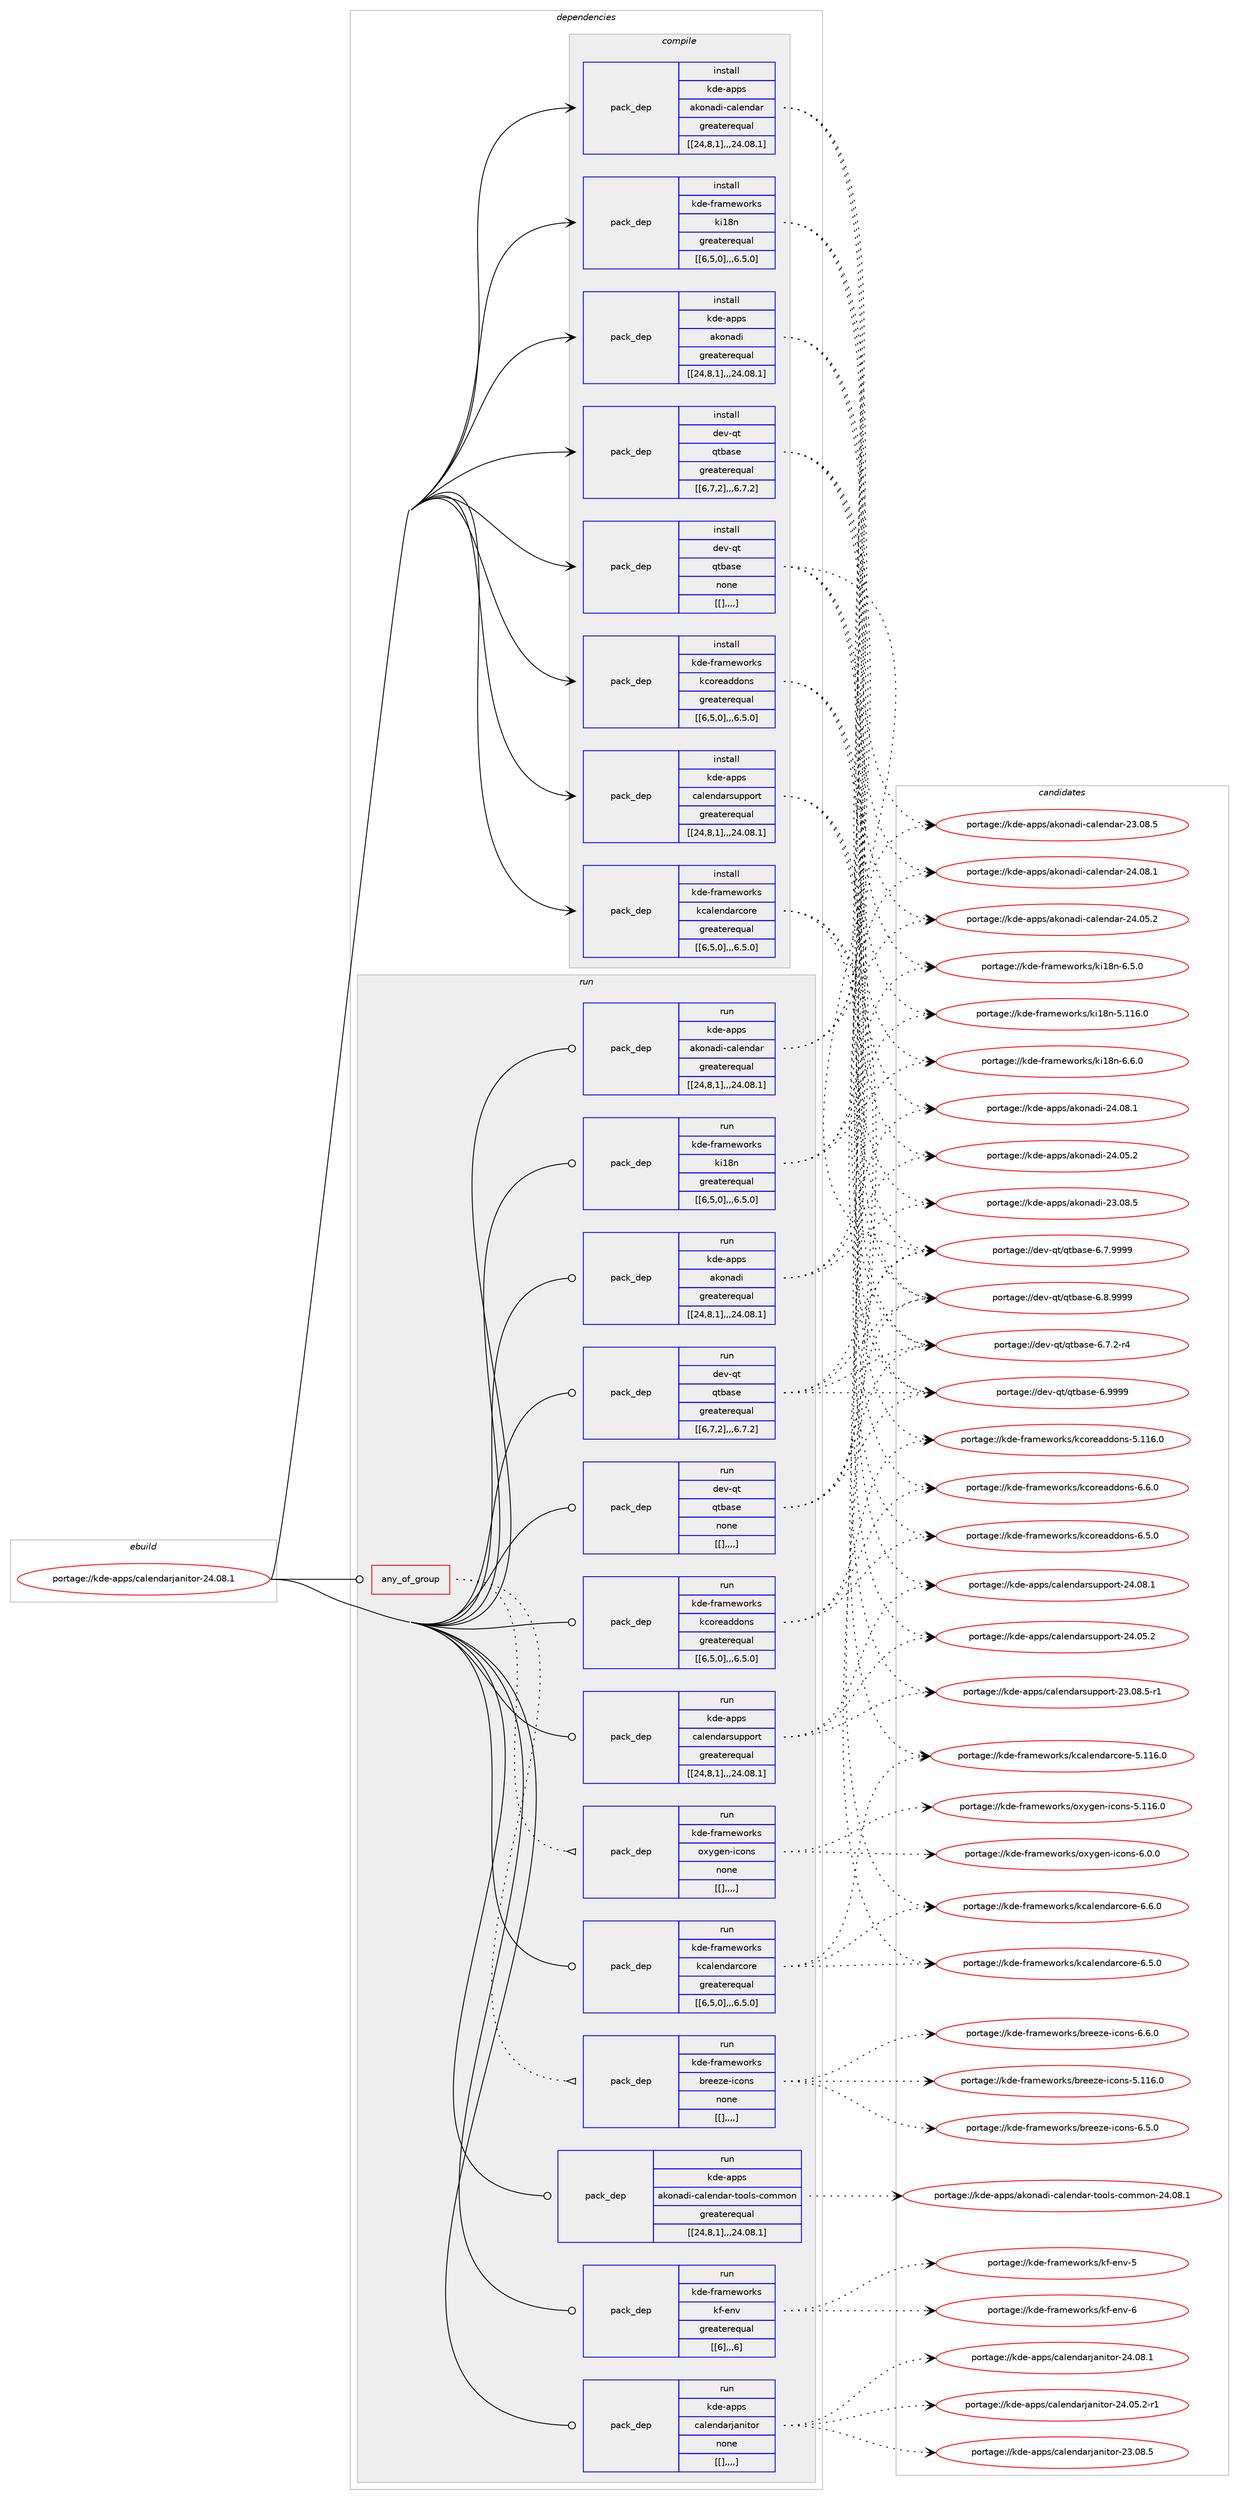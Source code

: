 digraph prolog {

# *************
# Graph options
# *************

newrank=true;
concentrate=true;
compound=true;
graph [rankdir=LR,fontname=Helvetica,fontsize=10,ranksep=1.5];#, ranksep=2.5, nodesep=0.2];
edge  [arrowhead=vee];
node  [fontname=Helvetica,fontsize=10];

# **********
# The ebuild
# **********

subgraph cluster_leftcol {
color=gray;
label=<<i>ebuild</i>>;
id [label="portage://kde-apps/calendarjanitor-24.08.1", color=red, width=4, href="../kde-apps/calendarjanitor-24.08.1.svg"];
}

# ****************
# The dependencies
# ****************

subgraph cluster_midcol {
color=gray;
label=<<i>dependencies</i>>;
subgraph cluster_compile {
fillcolor="#eeeeee";
style=filled;
label=<<i>compile</i>>;
subgraph pack181491 {
dependency251925 [label=<<TABLE BORDER="0" CELLBORDER="1" CELLSPACING="0" CELLPADDING="4" WIDTH="220"><TR><TD ROWSPAN="6" CELLPADDING="30">pack_dep</TD></TR><TR><TD WIDTH="110">install</TD></TR><TR><TD>dev-qt</TD></TR><TR><TD>qtbase</TD></TR><TR><TD>greaterequal</TD></TR><TR><TD>[[6,7,2],,,6.7.2]</TD></TR></TABLE>>, shape=none, color=blue];
}
id:e -> dependency251925:w [weight=20,style="solid",arrowhead="vee"];
subgraph pack181492 {
dependency251926 [label=<<TABLE BORDER="0" CELLBORDER="1" CELLSPACING="0" CELLPADDING="4" WIDTH="220"><TR><TD ROWSPAN="6" CELLPADDING="30">pack_dep</TD></TR><TR><TD WIDTH="110">install</TD></TR><TR><TD>dev-qt</TD></TR><TR><TD>qtbase</TD></TR><TR><TD>none</TD></TR><TR><TD>[[],,,,]</TD></TR></TABLE>>, shape=none, color=blue];
}
id:e -> dependency251926:w [weight=20,style="solid",arrowhead="vee"];
subgraph pack181493 {
dependency251927 [label=<<TABLE BORDER="0" CELLBORDER="1" CELLSPACING="0" CELLPADDING="4" WIDTH="220"><TR><TD ROWSPAN="6" CELLPADDING="30">pack_dep</TD></TR><TR><TD WIDTH="110">install</TD></TR><TR><TD>kde-apps</TD></TR><TR><TD>akonadi</TD></TR><TR><TD>greaterequal</TD></TR><TR><TD>[[24,8,1],,,24.08.1]</TD></TR></TABLE>>, shape=none, color=blue];
}
id:e -> dependency251927:w [weight=20,style="solid",arrowhead="vee"];
subgraph pack181494 {
dependency251928 [label=<<TABLE BORDER="0" CELLBORDER="1" CELLSPACING="0" CELLPADDING="4" WIDTH="220"><TR><TD ROWSPAN="6" CELLPADDING="30">pack_dep</TD></TR><TR><TD WIDTH="110">install</TD></TR><TR><TD>kde-apps</TD></TR><TR><TD>akonadi-calendar</TD></TR><TR><TD>greaterequal</TD></TR><TR><TD>[[24,8,1],,,24.08.1]</TD></TR></TABLE>>, shape=none, color=blue];
}
id:e -> dependency251928:w [weight=20,style="solid",arrowhead="vee"];
subgraph pack181495 {
dependency251929 [label=<<TABLE BORDER="0" CELLBORDER="1" CELLSPACING="0" CELLPADDING="4" WIDTH="220"><TR><TD ROWSPAN="6" CELLPADDING="30">pack_dep</TD></TR><TR><TD WIDTH="110">install</TD></TR><TR><TD>kde-apps</TD></TR><TR><TD>calendarsupport</TD></TR><TR><TD>greaterequal</TD></TR><TR><TD>[[24,8,1],,,24.08.1]</TD></TR></TABLE>>, shape=none, color=blue];
}
id:e -> dependency251929:w [weight=20,style="solid",arrowhead="vee"];
subgraph pack181496 {
dependency251930 [label=<<TABLE BORDER="0" CELLBORDER="1" CELLSPACING="0" CELLPADDING="4" WIDTH="220"><TR><TD ROWSPAN="6" CELLPADDING="30">pack_dep</TD></TR><TR><TD WIDTH="110">install</TD></TR><TR><TD>kde-frameworks</TD></TR><TR><TD>kcalendarcore</TD></TR><TR><TD>greaterequal</TD></TR><TR><TD>[[6,5,0],,,6.5.0]</TD></TR></TABLE>>, shape=none, color=blue];
}
id:e -> dependency251930:w [weight=20,style="solid",arrowhead="vee"];
subgraph pack181497 {
dependency251931 [label=<<TABLE BORDER="0" CELLBORDER="1" CELLSPACING="0" CELLPADDING="4" WIDTH="220"><TR><TD ROWSPAN="6" CELLPADDING="30">pack_dep</TD></TR><TR><TD WIDTH="110">install</TD></TR><TR><TD>kde-frameworks</TD></TR><TR><TD>kcoreaddons</TD></TR><TR><TD>greaterequal</TD></TR><TR><TD>[[6,5,0],,,6.5.0]</TD></TR></TABLE>>, shape=none, color=blue];
}
id:e -> dependency251931:w [weight=20,style="solid",arrowhead="vee"];
subgraph pack181498 {
dependency251932 [label=<<TABLE BORDER="0" CELLBORDER="1" CELLSPACING="0" CELLPADDING="4" WIDTH="220"><TR><TD ROWSPAN="6" CELLPADDING="30">pack_dep</TD></TR><TR><TD WIDTH="110">install</TD></TR><TR><TD>kde-frameworks</TD></TR><TR><TD>ki18n</TD></TR><TR><TD>greaterequal</TD></TR><TR><TD>[[6,5,0],,,6.5.0]</TD></TR></TABLE>>, shape=none, color=blue];
}
id:e -> dependency251932:w [weight=20,style="solid",arrowhead="vee"];
}
subgraph cluster_compileandrun {
fillcolor="#eeeeee";
style=filled;
label=<<i>compile and run</i>>;
}
subgraph cluster_run {
fillcolor="#eeeeee";
style=filled;
label=<<i>run</i>>;
subgraph any1464 {
dependency251933 [label=<<TABLE BORDER="0" CELLBORDER="1" CELLSPACING="0" CELLPADDING="4"><TR><TD CELLPADDING="10">any_of_group</TD></TR></TABLE>>, shape=none, color=red];subgraph pack181499 {
dependency251934 [label=<<TABLE BORDER="0" CELLBORDER="1" CELLSPACING="0" CELLPADDING="4" WIDTH="220"><TR><TD ROWSPAN="6" CELLPADDING="30">pack_dep</TD></TR><TR><TD WIDTH="110">run</TD></TR><TR><TD>kde-frameworks</TD></TR><TR><TD>breeze-icons</TD></TR><TR><TD>none</TD></TR><TR><TD>[[],,,,]</TD></TR></TABLE>>, shape=none, color=blue];
}
dependency251933:e -> dependency251934:w [weight=20,style="dotted",arrowhead="oinv"];
subgraph pack181500 {
dependency251935 [label=<<TABLE BORDER="0" CELLBORDER="1" CELLSPACING="0" CELLPADDING="4" WIDTH="220"><TR><TD ROWSPAN="6" CELLPADDING="30">pack_dep</TD></TR><TR><TD WIDTH="110">run</TD></TR><TR><TD>kde-frameworks</TD></TR><TR><TD>oxygen-icons</TD></TR><TR><TD>none</TD></TR><TR><TD>[[],,,,]</TD></TR></TABLE>>, shape=none, color=blue];
}
dependency251933:e -> dependency251935:w [weight=20,style="dotted",arrowhead="oinv"];
}
id:e -> dependency251933:w [weight=20,style="solid",arrowhead="odot"];
subgraph pack181501 {
dependency251936 [label=<<TABLE BORDER="0" CELLBORDER="1" CELLSPACING="0" CELLPADDING="4" WIDTH="220"><TR><TD ROWSPAN="6" CELLPADDING="30">pack_dep</TD></TR><TR><TD WIDTH="110">run</TD></TR><TR><TD>dev-qt</TD></TR><TR><TD>qtbase</TD></TR><TR><TD>greaterequal</TD></TR><TR><TD>[[6,7,2],,,6.7.2]</TD></TR></TABLE>>, shape=none, color=blue];
}
id:e -> dependency251936:w [weight=20,style="solid",arrowhead="odot"];
subgraph pack181502 {
dependency251937 [label=<<TABLE BORDER="0" CELLBORDER="1" CELLSPACING="0" CELLPADDING="4" WIDTH="220"><TR><TD ROWSPAN="6" CELLPADDING="30">pack_dep</TD></TR><TR><TD WIDTH="110">run</TD></TR><TR><TD>dev-qt</TD></TR><TR><TD>qtbase</TD></TR><TR><TD>none</TD></TR><TR><TD>[[],,,,]</TD></TR></TABLE>>, shape=none, color=blue];
}
id:e -> dependency251937:w [weight=20,style="solid",arrowhead="odot"];
subgraph pack181503 {
dependency251938 [label=<<TABLE BORDER="0" CELLBORDER="1" CELLSPACING="0" CELLPADDING="4" WIDTH="220"><TR><TD ROWSPAN="6" CELLPADDING="30">pack_dep</TD></TR><TR><TD WIDTH="110">run</TD></TR><TR><TD>kde-apps</TD></TR><TR><TD>akonadi</TD></TR><TR><TD>greaterequal</TD></TR><TR><TD>[[24,8,1],,,24.08.1]</TD></TR></TABLE>>, shape=none, color=blue];
}
id:e -> dependency251938:w [weight=20,style="solid",arrowhead="odot"];
subgraph pack181504 {
dependency251939 [label=<<TABLE BORDER="0" CELLBORDER="1" CELLSPACING="0" CELLPADDING="4" WIDTH="220"><TR><TD ROWSPAN="6" CELLPADDING="30">pack_dep</TD></TR><TR><TD WIDTH="110">run</TD></TR><TR><TD>kde-apps</TD></TR><TR><TD>akonadi-calendar</TD></TR><TR><TD>greaterequal</TD></TR><TR><TD>[[24,8,1],,,24.08.1]</TD></TR></TABLE>>, shape=none, color=blue];
}
id:e -> dependency251939:w [weight=20,style="solid",arrowhead="odot"];
subgraph pack181505 {
dependency251940 [label=<<TABLE BORDER="0" CELLBORDER="1" CELLSPACING="0" CELLPADDING="4" WIDTH="220"><TR><TD ROWSPAN="6" CELLPADDING="30">pack_dep</TD></TR><TR><TD WIDTH="110">run</TD></TR><TR><TD>kde-apps</TD></TR><TR><TD>akonadi-calendar-tools-common</TD></TR><TR><TD>greaterequal</TD></TR><TR><TD>[[24,8,1],,,24.08.1]</TD></TR></TABLE>>, shape=none, color=blue];
}
id:e -> dependency251940:w [weight=20,style="solid",arrowhead="odot"];
subgraph pack181506 {
dependency251941 [label=<<TABLE BORDER="0" CELLBORDER="1" CELLSPACING="0" CELLPADDING="4" WIDTH="220"><TR><TD ROWSPAN="6" CELLPADDING="30">pack_dep</TD></TR><TR><TD WIDTH="110">run</TD></TR><TR><TD>kde-apps</TD></TR><TR><TD>calendarsupport</TD></TR><TR><TD>greaterequal</TD></TR><TR><TD>[[24,8,1],,,24.08.1]</TD></TR></TABLE>>, shape=none, color=blue];
}
id:e -> dependency251941:w [weight=20,style="solid",arrowhead="odot"];
subgraph pack181507 {
dependency251942 [label=<<TABLE BORDER="0" CELLBORDER="1" CELLSPACING="0" CELLPADDING="4" WIDTH="220"><TR><TD ROWSPAN="6" CELLPADDING="30">pack_dep</TD></TR><TR><TD WIDTH="110">run</TD></TR><TR><TD>kde-frameworks</TD></TR><TR><TD>kcalendarcore</TD></TR><TR><TD>greaterequal</TD></TR><TR><TD>[[6,5,0],,,6.5.0]</TD></TR></TABLE>>, shape=none, color=blue];
}
id:e -> dependency251942:w [weight=20,style="solid",arrowhead="odot"];
subgraph pack181508 {
dependency251943 [label=<<TABLE BORDER="0" CELLBORDER="1" CELLSPACING="0" CELLPADDING="4" WIDTH="220"><TR><TD ROWSPAN="6" CELLPADDING="30">pack_dep</TD></TR><TR><TD WIDTH="110">run</TD></TR><TR><TD>kde-frameworks</TD></TR><TR><TD>kcoreaddons</TD></TR><TR><TD>greaterequal</TD></TR><TR><TD>[[6,5,0],,,6.5.0]</TD></TR></TABLE>>, shape=none, color=blue];
}
id:e -> dependency251943:w [weight=20,style="solid",arrowhead="odot"];
subgraph pack181509 {
dependency251944 [label=<<TABLE BORDER="0" CELLBORDER="1" CELLSPACING="0" CELLPADDING="4" WIDTH="220"><TR><TD ROWSPAN="6" CELLPADDING="30">pack_dep</TD></TR><TR><TD WIDTH="110">run</TD></TR><TR><TD>kde-frameworks</TD></TR><TR><TD>kf-env</TD></TR><TR><TD>greaterequal</TD></TR><TR><TD>[[6],,,6]</TD></TR></TABLE>>, shape=none, color=blue];
}
id:e -> dependency251944:w [weight=20,style="solid",arrowhead="odot"];
subgraph pack181510 {
dependency251945 [label=<<TABLE BORDER="0" CELLBORDER="1" CELLSPACING="0" CELLPADDING="4" WIDTH="220"><TR><TD ROWSPAN="6" CELLPADDING="30">pack_dep</TD></TR><TR><TD WIDTH="110">run</TD></TR><TR><TD>kde-frameworks</TD></TR><TR><TD>ki18n</TD></TR><TR><TD>greaterequal</TD></TR><TR><TD>[[6,5,0],,,6.5.0]</TD></TR></TABLE>>, shape=none, color=blue];
}
id:e -> dependency251945:w [weight=20,style="solid",arrowhead="odot"];
subgraph pack181511 {
dependency251946 [label=<<TABLE BORDER="0" CELLBORDER="1" CELLSPACING="0" CELLPADDING="4" WIDTH="220"><TR><TD ROWSPAN="6" CELLPADDING="30">pack_dep</TD></TR><TR><TD WIDTH="110">run</TD></TR><TR><TD>kde-apps</TD></TR><TR><TD>calendarjanitor</TD></TR><TR><TD>none</TD></TR><TR><TD>[[],,,,]</TD></TR></TABLE>>, shape=none, color=blue];
}
id:e -> dependency251946:w [weight=20,style="solid",arrowhead="odot"];
}
}

# **************
# The candidates
# **************

subgraph cluster_choices {
rank=same;
color=gray;
label=<<i>candidates</i>>;

subgraph choice181491 {
color=black;
nodesep=1;
choice1001011184511311647113116989711510145544657575757 [label="portage://dev-qt/qtbase-6.9999", color=red, width=4,href="../dev-qt/qtbase-6.9999.svg"];
choice10010111845113116471131169897115101455446564657575757 [label="portage://dev-qt/qtbase-6.8.9999", color=red, width=4,href="../dev-qt/qtbase-6.8.9999.svg"];
choice10010111845113116471131169897115101455446554657575757 [label="portage://dev-qt/qtbase-6.7.9999", color=red, width=4,href="../dev-qt/qtbase-6.7.9999.svg"];
choice100101118451131164711311698971151014554465546504511452 [label="portage://dev-qt/qtbase-6.7.2-r4", color=red, width=4,href="../dev-qt/qtbase-6.7.2-r4.svg"];
dependency251925:e -> choice1001011184511311647113116989711510145544657575757:w [style=dotted,weight="100"];
dependency251925:e -> choice10010111845113116471131169897115101455446564657575757:w [style=dotted,weight="100"];
dependency251925:e -> choice10010111845113116471131169897115101455446554657575757:w [style=dotted,weight="100"];
dependency251925:e -> choice100101118451131164711311698971151014554465546504511452:w [style=dotted,weight="100"];
}
subgraph choice181492 {
color=black;
nodesep=1;
choice1001011184511311647113116989711510145544657575757 [label="portage://dev-qt/qtbase-6.9999", color=red, width=4,href="../dev-qt/qtbase-6.9999.svg"];
choice10010111845113116471131169897115101455446564657575757 [label="portage://dev-qt/qtbase-6.8.9999", color=red, width=4,href="../dev-qt/qtbase-6.8.9999.svg"];
choice10010111845113116471131169897115101455446554657575757 [label="portage://dev-qt/qtbase-6.7.9999", color=red, width=4,href="../dev-qt/qtbase-6.7.9999.svg"];
choice100101118451131164711311698971151014554465546504511452 [label="portage://dev-qt/qtbase-6.7.2-r4", color=red, width=4,href="../dev-qt/qtbase-6.7.2-r4.svg"];
dependency251926:e -> choice1001011184511311647113116989711510145544657575757:w [style=dotted,weight="100"];
dependency251926:e -> choice10010111845113116471131169897115101455446564657575757:w [style=dotted,weight="100"];
dependency251926:e -> choice10010111845113116471131169897115101455446554657575757:w [style=dotted,weight="100"];
dependency251926:e -> choice100101118451131164711311698971151014554465546504511452:w [style=dotted,weight="100"];
}
subgraph choice181493 {
color=black;
nodesep=1;
choice10710010145971121121154797107111110971001054550524648564649 [label="portage://kde-apps/akonadi-24.08.1", color=red, width=4,href="../kde-apps/akonadi-24.08.1.svg"];
choice10710010145971121121154797107111110971001054550524648534650 [label="portage://kde-apps/akonadi-24.05.2", color=red, width=4,href="../kde-apps/akonadi-24.05.2.svg"];
choice10710010145971121121154797107111110971001054550514648564653 [label="portage://kde-apps/akonadi-23.08.5", color=red, width=4,href="../kde-apps/akonadi-23.08.5.svg"];
dependency251927:e -> choice10710010145971121121154797107111110971001054550524648564649:w [style=dotted,weight="100"];
dependency251927:e -> choice10710010145971121121154797107111110971001054550524648534650:w [style=dotted,weight="100"];
dependency251927:e -> choice10710010145971121121154797107111110971001054550514648564653:w [style=dotted,weight="100"];
}
subgraph choice181494 {
color=black;
nodesep=1;
choice1071001014597112112115479710711111097100105459997108101110100971144550524648564649 [label="portage://kde-apps/akonadi-calendar-24.08.1", color=red, width=4,href="../kde-apps/akonadi-calendar-24.08.1.svg"];
choice1071001014597112112115479710711111097100105459997108101110100971144550524648534650 [label="portage://kde-apps/akonadi-calendar-24.05.2", color=red, width=4,href="../kde-apps/akonadi-calendar-24.05.2.svg"];
choice1071001014597112112115479710711111097100105459997108101110100971144550514648564653 [label="portage://kde-apps/akonadi-calendar-23.08.5", color=red, width=4,href="../kde-apps/akonadi-calendar-23.08.5.svg"];
dependency251928:e -> choice1071001014597112112115479710711111097100105459997108101110100971144550524648564649:w [style=dotted,weight="100"];
dependency251928:e -> choice1071001014597112112115479710711111097100105459997108101110100971144550524648534650:w [style=dotted,weight="100"];
dependency251928:e -> choice1071001014597112112115479710711111097100105459997108101110100971144550514648564653:w [style=dotted,weight="100"];
}
subgraph choice181495 {
color=black;
nodesep=1;
choice1071001014597112112115479997108101110100971141151171121121111141164550524648564649 [label="portage://kde-apps/calendarsupport-24.08.1", color=red, width=4,href="../kde-apps/calendarsupport-24.08.1.svg"];
choice1071001014597112112115479997108101110100971141151171121121111141164550524648534650 [label="portage://kde-apps/calendarsupport-24.05.2", color=red, width=4,href="../kde-apps/calendarsupport-24.05.2.svg"];
choice10710010145971121121154799971081011101009711411511711211211111411645505146485646534511449 [label="portage://kde-apps/calendarsupport-23.08.5-r1", color=red, width=4,href="../kde-apps/calendarsupport-23.08.5-r1.svg"];
dependency251929:e -> choice1071001014597112112115479997108101110100971141151171121121111141164550524648564649:w [style=dotted,weight="100"];
dependency251929:e -> choice1071001014597112112115479997108101110100971141151171121121111141164550524648534650:w [style=dotted,weight="100"];
dependency251929:e -> choice10710010145971121121154799971081011101009711411511711211211111411645505146485646534511449:w [style=dotted,weight="100"];
}
subgraph choice181496 {
color=black;
nodesep=1;
choice10710010145102114971091011191111141071154710799971081011101009711499111114101455446544648 [label="portage://kde-frameworks/kcalendarcore-6.6.0", color=red, width=4,href="../kde-frameworks/kcalendarcore-6.6.0.svg"];
choice10710010145102114971091011191111141071154710799971081011101009711499111114101455446534648 [label="portage://kde-frameworks/kcalendarcore-6.5.0", color=red, width=4,href="../kde-frameworks/kcalendarcore-6.5.0.svg"];
choice107100101451021149710910111911111410711547107999710810111010097114991111141014553464949544648 [label="portage://kde-frameworks/kcalendarcore-5.116.0", color=red, width=4,href="../kde-frameworks/kcalendarcore-5.116.0.svg"];
dependency251930:e -> choice10710010145102114971091011191111141071154710799971081011101009711499111114101455446544648:w [style=dotted,weight="100"];
dependency251930:e -> choice10710010145102114971091011191111141071154710799971081011101009711499111114101455446534648:w [style=dotted,weight="100"];
dependency251930:e -> choice107100101451021149710910111911111410711547107999710810111010097114991111141014553464949544648:w [style=dotted,weight="100"];
}
subgraph choice181497 {
color=black;
nodesep=1;
choice1071001014510211497109101119111114107115471079911111410197100100111110115455446544648 [label="portage://kde-frameworks/kcoreaddons-6.6.0", color=red, width=4,href="../kde-frameworks/kcoreaddons-6.6.0.svg"];
choice1071001014510211497109101119111114107115471079911111410197100100111110115455446534648 [label="portage://kde-frameworks/kcoreaddons-6.5.0", color=red, width=4,href="../kde-frameworks/kcoreaddons-6.5.0.svg"];
choice10710010145102114971091011191111141071154710799111114101971001001111101154553464949544648 [label="portage://kde-frameworks/kcoreaddons-5.116.0", color=red, width=4,href="../kde-frameworks/kcoreaddons-5.116.0.svg"];
dependency251931:e -> choice1071001014510211497109101119111114107115471079911111410197100100111110115455446544648:w [style=dotted,weight="100"];
dependency251931:e -> choice1071001014510211497109101119111114107115471079911111410197100100111110115455446534648:w [style=dotted,weight="100"];
dependency251931:e -> choice10710010145102114971091011191111141071154710799111114101971001001111101154553464949544648:w [style=dotted,weight="100"];
}
subgraph choice181498 {
color=black;
nodesep=1;
choice1071001014510211497109101119111114107115471071054956110455446544648 [label="portage://kde-frameworks/ki18n-6.6.0", color=red, width=4,href="../kde-frameworks/ki18n-6.6.0.svg"];
choice1071001014510211497109101119111114107115471071054956110455446534648 [label="portage://kde-frameworks/ki18n-6.5.0", color=red, width=4,href="../kde-frameworks/ki18n-6.5.0.svg"];
choice10710010145102114971091011191111141071154710710549561104553464949544648 [label="portage://kde-frameworks/ki18n-5.116.0", color=red, width=4,href="../kde-frameworks/ki18n-5.116.0.svg"];
dependency251932:e -> choice1071001014510211497109101119111114107115471071054956110455446544648:w [style=dotted,weight="100"];
dependency251932:e -> choice1071001014510211497109101119111114107115471071054956110455446534648:w [style=dotted,weight="100"];
dependency251932:e -> choice10710010145102114971091011191111141071154710710549561104553464949544648:w [style=dotted,weight="100"];
}
subgraph choice181499 {
color=black;
nodesep=1;
choice107100101451021149710910111911111410711547981141011011221014510599111110115455446544648 [label="portage://kde-frameworks/breeze-icons-6.6.0", color=red, width=4,href="../kde-frameworks/breeze-icons-6.6.0.svg"];
choice107100101451021149710910111911111410711547981141011011221014510599111110115455446534648 [label="portage://kde-frameworks/breeze-icons-6.5.0", color=red, width=4,href="../kde-frameworks/breeze-icons-6.5.0.svg"];
choice1071001014510211497109101119111114107115479811410110112210145105991111101154553464949544648 [label="portage://kde-frameworks/breeze-icons-5.116.0", color=red, width=4,href="../kde-frameworks/breeze-icons-5.116.0.svg"];
dependency251934:e -> choice107100101451021149710910111911111410711547981141011011221014510599111110115455446544648:w [style=dotted,weight="100"];
dependency251934:e -> choice107100101451021149710910111911111410711547981141011011221014510599111110115455446534648:w [style=dotted,weight="100"];
dependency251934:e -> choice1071001014510211497109101119111114107115479811410110112210145105991111101154553464949544648:w [style=dotted,weight="100"];
}
subgraph choice181500 {
color=black;
nodesep=1;
choice1071001014510211497109101119111114107115471111201211031011104510599111110115455446484648 [label="portage://kde-frameworks/oxygen-icons-6.0.0", color=red, width=4,href="../kde-frameworks/oxygen-icons-6.0.0.svg"];
choice10710010145102114971091011191111141071154711112012110310111045105991111101154553464949544648 [label="portage://kde-frameworks/oxygen-icons-5.116.0", color=red, width=4,href="../kde-frameworks/oxygen-icons-5.116.0.svg"];
dependency251935:e -> choice1071001014510211497109101119111114107115471111201211031011104510599111110115455446484648:w [style=dotted,weight="100"];
dependency251935:e -> choice10710010145102114971091011191111141071154711112012110310111045105991111101154553464949544648:w [style=dotted,weight="100"];
}
subgraph choice181501 {
color=black;
nodesep=1;
choice1001011184511311647113116989711510145544657575757 [label="portage://dev-qt/qtbase-6.9999", color=red, width=4,href="../dev-qt/qtbase-6.9999.svg"];
choice10010111845113116471131169897115101455446564657575757 [label="portage://dev-qt/qtbase-6.8.9999", color=red, width=4,href="../dev-qt/qtbase-6.8.9999.svg"];
choice10010111845113116471131169897115101455446554657575757 [label="portage://dev-qt/qtbase-6.7.9999", color=red, width=4,href="../dev-qt/qtbase-6.7.9999.svg"];
choice100101118451131164711311698971151014554465546504511452 [label="portage://dev-qt/qtbase-6.7.2-r4", color=red, width=4,href="../dev-qt/qtbase-6.7.2-r4.svg"];
dependency251936:e -> choice1001011184511311647113116989711510145544657575757:w [style=dotted,weight="100"];
dependency251936:e -> choice10010111845113116471131169897115101455446564657575757:w [style=dotted,weight="100"];
dependency251936:e -> choice10010111845113116471131169897115101455446554657575757:w [style=dotted,weight="100"];
dependency251936:e -> choice100101118451131164711311698971151014554465546504511452:w [style=dotted,weight="100"];
}
subgraph choice181502 {
color=black;
nodesep=1;
choice1001011184511311647113116989711510145544657575757 [label="portage://dev-qt/qtbase-6.9999", color=red, width=4,href="../dev-qt/qtbase-6.9999.svg"];
choice10010111845113116471131169897115101455446564657575757 [label="portage://dev-qt/qtbase-6.8.9999", color=red, width=4,href="../dev-qt/qtbase-6.8.9999.svg"];
choice10010111845113116471131169897115101455446554657575757 [label="portage://dev-qt/qtbase-6.7.9999", color=red, width=4,href="../dev-qt/qtbase-6.7.9999.svg"];
choice100101118451131164711311698971151014554465546504511452 [label="portage://dev-qt/qtbase-6.7.2-r4", color=red, width=4,href="../dev-qt/qtbase-6.7.2-r4.svg"];
dependency251937:e -> choice1001011184511311647113116989711510145544657575757:w [style=dotted,weight="100"];
dependency251937:e -> choice10010111845113116471131169897115101455446564657575757:w [style=dotted,weight="100"];
dependency251937:e -> choice10010111845113116471131169897115101455446554657575757:w [style=dotted,weight="100"];
dependency251937:e -> choice100101118451131164711311698971151014554465546504511452:w [style=dotted,weight="100"];
}
subgraph choice181503 {
color=black;
nodesep=1;
choice10710010145971121121154797107111110971001054550524648564649 [label="portage://kde-apps/akonadi-24.08.1", color=red, width=4,href="../kde-apps/akonadi-24.08.1.svg"];
choice10710010145971121121154797107111110971001054550524648534650 [label="portage://kde-apps/akonadi-24.05.2", color=red, width=4,href="../kde-apps/akonadi-24.05.2.svg"];
choice10710010145971121121154797107111110971001054550514648564653 [label="portage://kde-apps/akonadi-23.08.5", color=red, width=4,href="../kde-apps/akonadi-23.08.5.svg"];
dependency251938:e -> choice10710010145971121121154797107111110971001054550524648564649:w [style=dotted,weight="100"];
dependency251938:e -> choice10710010145971121121154797107111110971001054550524648534650:w [style=dotted,weight="100"];
dependency251938:e -> choice10710010145971121121154797107111110971001054550514648564653:w [style=dotted,weight="100"];
}
subgraph choice181504 {
color=black;
nodesep=1;
choice1071001014597112112115479710711111097100105459997108101110100971144550524648564649 [label="portage://kde-apps/akonadi-calendar-24.08.1", color=red, width=4,href="../kde-apps/akonadi-calendar-24.08.1.svg"];
choice1071001014597112112115479710711111097100105459997108101110100971144550524648534650 [label="portage://kde-apps/akonadi-calendar-24.05.2", color=red, width=4,href="../kde-apps/akonadi-calendar-24.05.2.svg"];
choice1071001014597112112115479710711111097100105459997108101110100971144550514648564653 [label="portage://kde-apps/akonadi-calendar-23.08.5", color=red, width=4,href="../kde-apps/akonadi-calendar-23.08.5.svg"];
dependency251939:e -> choice1071001014597112112115479710711111097100105459997108101110100971144550524648564649:w [style=dotted,weight="100"];
dependency251939:e -> choice1071001014597112112115479710711111097100105459997108101110100971144550524648534650:w [style=dotted,weight="100"];
dependency251939:e -> choice1071001014597112112115479710711111097100105459997108101110100971144550514648564653:w [style=dotted,weight="100"];
}
subgraph choice181505 {
color=black;
nodesep=1;
choice1071001014597112112115479710711111097100105459997108101110100971144511611111110811545991111091091111104550524648564649 [label="portage://kde-apps/akonadi-calendar-tools-common-24.08.1", color=red, width=4,href="../kde-apps/akonadi-calendar-tools-common-24.08.1.svg"];
dependency251940:e -> choice1071001014597112112115479710711111097100105459997108101110100971144511611111110811545991111091091111104550524648564649:w [style=dotted,weight="100"];
}
subgraph choice181506 {
color=black;
nodesep=1;
choice1071001014597112112115479997108101110100971141151171121121111141164550524648564649 [label="portage://kde-apps/calendarsupport-24.08.1", color=red, width=4,href="../kde-apps/calendarsupport-24.08.1.svg"];
choice1071001014597112112115479997108101110100971141151171121121111141164550524648534650 [label="portage://kde-apps/calendarsupport-24.05.2", color=red, width=4,href="../kde-apps/calendarsupport-24.05.2.svg"];
choice10710010145971121121154799971081011101009711411511711211211111411645505146485646534511449 [label="portage://kde-apps/calendarsupport-23.08.5-r1", color=red, width=4,href="../kde-apps/calendarsupport-23.08.5-r1.svg"];
dependency251941:e -> choice1071001014597112112115479997108101110100971141151171121121111141164550524648564649:w [style=dotted,weight="100"];
dependency251941:e -> choice1071001014597112112115479997108101110100971141151171121121111141164550524648534650:w [style=dotted,weight="100"];
dependency251941:e -> choice10710010145971121121154799971081011101009711411511711211211111411645505146485646534511449:w [style=dotted,weight="100"];
}
subgraph choice181507 {
color=black;
nodesep=1;
choice10710010145102114971091011191111141071154710799971081011101009711499111114101455446544648 [label="portage://kde-frameworks/kcalendarcore-6.6.0", color=red, width=4,href="../kde-frameworks/kcalendarcore-6.6.0.svg"];
choice10710010145102114971091011191111141071154710799971081011101009711499111114101455446534648 [label="portage://kde-frameworks/kcalendarcore-6.5.0", color=red, width=4,href="../kde-frameworks/kcalendarcore-6.5.0.svg"];
choice107100101451021149710910111911111410711547107999710810111010097114991111141014553464949544648 [label="portage://kde-frameworks/kcalendarcore-5.116.0", color=red, width=4,href="../kde-frameworks/kcalendarcore-5.116.0.svg"];
dependency251942:e -> choice10710010145102114971091011191111141071154710799971081011101009711499111114101455446544648:w [style=dotted,weight="100"];
dependency251942:e -> choice10710010145102114971091011191111141071154710799971081011101009711499111114101455446534648:w [style=dotted,weight="100"];
dependency251942:e -> choice107100101451021149710910111911111410711547107999710810111010097114991111141014553464949544648:w [style=dotted,weight="100"];
}
subgraph choice181508 {
color=black;
nodesep=1;
choice1071001014510211497109101119111114107115471079911111410197100100111110115455446544648 [label="portage://kde-frameworks/kcoreaddons-6.6.0", color=red, width=4,href="../kde-frameworks/kcoreaddons-6.6.0.svg"];
choice1071001014510211497109101119111114107115471079911111410197100100111110115455446534648 [label="portage://kde-frameworks/kcoreaddons-6.5.0", color=red, width=4,href="../kde-frameworks/kcoreaddons-6.5.0.svg"];
choice10710010145102114971091011191111141071154710799111114101971001001111101154553464949544648 [label="portage://kde-frameworks/kcoreaddons-5.116.0", color=red, width=4,href="../kde-frameworks/kcoreaddons-5.116.0.svg"];
dependency251943:e -> choice1071001014510211497109101119111114107115471079911111410197100100111110115455446544648:w [style=dotted,weight="100"];
dependency251943:e -> choice1071001014510211497109101119111114107115471079911111410197100100111110115455446534648:w [style=dotted,weight="100"];
dependency251943:e -> choice10710010145102114971091011191111141071154710799111114101971001001111101154553464949544648:w [style=dotted,weight="100"];
}
subgraph choice181509 {
color=black;
nodesep=1;
choice107100101451021149710910111911111410711547107102451011101184554 [label="portage://kde-frameworks/kf-env-6", color=red, width=4,href="../kde-frameworks/kf-env-6.svg"];
choice107100101451021149710910111911111410711547107102451011101184553 [label="portage://kde-frameworks/kf-env-5", color=red, width=4,href="../kde-frameworks/kf-env-5.svg"];
dependency251944:e -> choice107100101451021149710910111911111410711547107102451011101184554:w [style=dotted,weight="100"];
dependency251944:e -> choice107100101451021149710910111911111410711547107102451011101184553:w [style=dotted,weight="100"];
}
subgraph choice181510 {
color=black;
nodesep=1;
choice1071001014510211497109101119111114107115471071054956110455446544648 [label="portage://kde-frameworks/ki18n-6.6.0", color=red, width=4,href="../kde-frameworks/ki18n-6.6.0.svg"];
choice1071001014510211497109101119111114107115471071054956110455446534648 [label="portage://kde-frameworks/ki18n-6.5.0", color=red, width=4,href="../kde-frameworks/ki18n-6.5.0.svg"];
choice10710010145102114971091011191111141071154710710549561104553464949544648 [label="portage://kde-frameworks/ki18n-5.116.0", color=red, width=4,href="../kde-frameworks/ki18n-5.116.0.svg"];
dependency251945:e -> choice1071001014510211497109101119111114107115471071054956110455446544648:w [style=dotted,weight="100"];
dependency251945:e -> choice1071001014510211497109101119111114107115471071054956110455446534648:w [style=dotted,weight="100"];
dependency251945:e -> choice10710010145102114971091011191111141071154710710549561104553464949544648:w [style=dotted,weight="100"];
}
subgraph choice181511 {
color=black;
nodesep=1;
choice107100101459711211211547999710810111010097114106971101051161111144550524648564649 [label="portage://kde-apps/calendarjanitor-24.08.1", color=red, width=4,href="../kde-apps/calendarjanitor-24.08.1.svg"];
choice1071001014597112112115479997108101110100971141069711010511611111445505246485346504511449 [label="portage://kde-apps/calendarjanitor-24.05.2-r1", color=red, width=4,href="../kde-apps/calendarjanitor-24.05.2-r1.svg"];
choice107100101459711211211547999710810111010097114106971101051161111144550514648564653 [label="portage://kde-apps/calendarjanitor-23.08.5", color=red, width=4,href="../kde-apps/calendarjanitor-23.08.5.svg"];
dependency251946:e -> choice107100101459711211211547999710810111010097114106971101051161111144550524648564649:w [style=dotted,weight="100"];
dependency251946:e -> choice1071001014597112112115479997108101110100971141069711010511611111445505246485346504511449:w [style=dotted,weight="100"];
dependency251946:e -> choice107100101459711211211547999710810111010097114106971101051161111144550514648564653:w [style=dotted,weight="100"];
}
}

}

